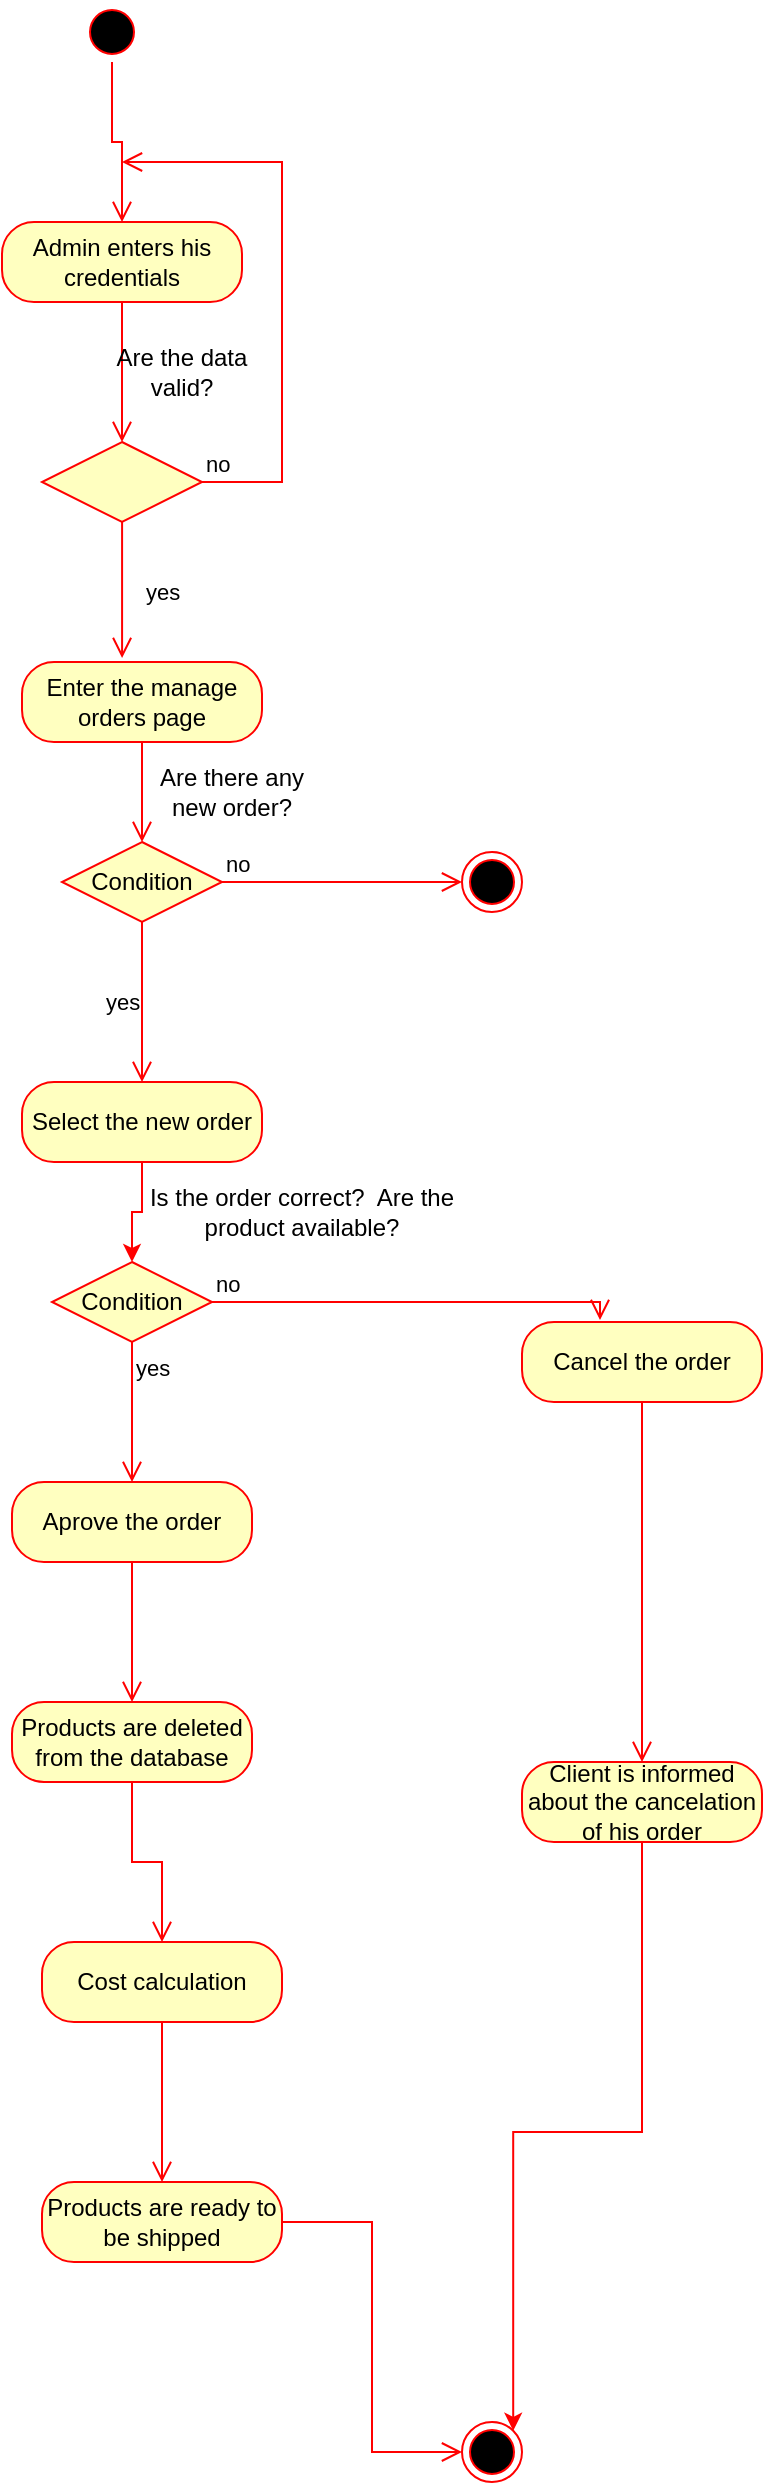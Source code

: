 <mxfile version="17.4.6" type="browser"><diagram id="0H-kFFIR16b3-UymVO0N" name="Page-1"><mxGraphModel dx="868" dy="450" grid="1" gridSize="10" guides="1" tooltips="1" connect="1" arrows="1" fold="1" page="1" pageScale="1" pageWidth="850" pageHeight="1100" math="0" shadow="0"><root><mxCell id="0"/><mxCell id="1" parent="0"/><mxCell id="V9EKvlKUPJDRcAzuR6MB-1" value="" style="ellipse;html=1;shape=startState;fillColor=#000000;strokeColor=#ff0000;" vertex="1" parent="1"><mxGeometry x="380" y="30" width="30" height="30" as="geometry"/></mxCell><mxCell id="V9EKvlKUPJDRcAzuR6MB-2" value="" style="edgeStyle=orthogonalEdgeStyle;html=1;verticalAlign=bottom;endArrow=open;endSize=8;strokeColor=#ff0000;rounded=0;entryX=0.5;entryY=0;entryDx=0;entryDy=0;" edge="1" source="V9EKvlKUPJDRcAzuR6MB-1" parent="1" target="V9EKvlKUPJDRcAzuR6MB-3"><mxGeometry relative="1" as="geometry"><mxPoint x="395" y="120" as="targetPoint"/></mxGeometry></mxCell><mxCell id="V9EKvlKUPJDRcAzuR6MB-3" value="Admin enters his credentials" style="rounded=1;whiteSpace=wrap;html=1;arcSize=40;fontColor=#000000;fillColor=#ffffc0;strokeColor=#ff0000;" vertex="1" parent="1"><mxGeometry x="340" y="140" width="120" height="40" as="geometry"/></mxCell><mxCell id="V9EKvlKUPJDRcAzuR6MB-4" value="" style="edgeStyle=orthogonalEdgeStyle;html=1;verticalAlign=bottom;endArrow=open;endSize=8;strokeColor=#ff0000;rounded=0;entryX=0.5;entryY=0;entryDx=0;entryDy=0;" edge="1" source="V9EKvlKUPJDRcAzuR6MB-3" parent="1" target="V9EKvlKUPJDRcAzuR6MB-5"><mxGeometry relative="1" as="geometry"><mxPoint x="400" y="240" as="targetPoint"/></mxGeometry></mxCell><mxCell id="V9EKvlKUPJDRcAzuR6MB-5" value="" style="rhombus;whiteSpace=wrap;html=1;fillColor=#ffffc0;strokeColor=#ff0000;" vertex="1" parent="1"><mxGeometry x="360" y="250" width="80" height="40" as="geometry"/></mxCell><mxCell id="V9EKvlKUPJDRcAzuR6MB-6" value="no" style="edgeStyle=orthogonalEdgeStyle;html=1;align=left;verticalAlign=bottom;endArrow=open;endSize=8;strokeColor=#ff0000;rounded=0;" edge="1" source="V9EKvlKUPJDRcAzuR6MB-5" parent="1"><mxGeometry x="-1" relative="1" as="geometry"><mxPoint x="400" y="110" as="targetPoint"/><Array as="points"><mxPoint x="480" y="270"/></Array></mxGeometry></mxCell><mxCell id="V9EKvlKUPJDRcAzuR6MB-7" value="yes" style="edgeStyle=orthogonalEdgeStyle;html=1;align=left;verticalAlign=top;endArrow=open;endSize=8;strokeColor=#ff0000;rounded=0;entryX=0.417;entryY=-0.05;entryDx=0;entryDy=0;entryPerimeter=0;" edge="1" source="V9EKvlKUPJDRcAzuR6MB-5" parent="1" target="V9EKvlKUPJDRcAzuR6MB-9"><mxGeometry x="-0.333" y="10" relative="1" as="geometry"><mxPoint x="400" y="350" as="targetPoint"/><mxPoint as="offset"/></mxGeometry></mxCell><mxCell id="V9EKvlKUPJDRcAzuR6MB-8" value="Are the data valid?" style="text;html=1;strokeColor=none;fillColor=none;align=center;verticalAlign=middle;whiteSpace=wrap;rounded=0;" vertex="1" parent="1"><mxGeometry x="380" y="200" width="100" height="30" as="geometry"/></mxCell><mxCell id="V9EKvlKUPJDRcAzuR6MB-9" value="Enter the manage orders page" style="rounded=1;whiteSpace=wrap;html=1;arcSize=40;fontColor=#000000;fillColor=#ffffc0;strokeColor=#ff0000;" vertex="1" parent="1"><mxGeometry x="350" y="360" width="120" height="40" as="geometry"/></mxCell><mxCell id="V9EKvlKUPJDRcAzuR6MB-10" value="" style="edgeStyle=orthogonalEdgeStyle;html=1;verticalAlign=bottom;endArrow=open;endSize=8;strokeColor=#ff0000;rounded=0;entryX=0.5;entryY=0;entryDx=0;entryDy=0;" edge="1" source="V9EKvlKUPJDRcAzuR6MB-9" parent="1" target="V9EKvlKUPJDRcAzuR6MB-11"><mxGeometry relative="1" as="geometry"><mxPoint x="410" y="440" as="targetPoint"/></mxGeometry></mxCell><mxCell id="V9EKvlKUPJDRcAzuR6MB-11" value="Condition" style="rhombus;whiteSpace=wrap;html=1;fillColor=#ffffc0;strokeColor=#ff0000;" vertex="1" parent="1"><mxGeometry x="370" y="450" width="80" height="40" as="geometry"/></mxCell><mxCell id="V9EKvlKUPJDRcAzuR6MB-12" value="no" style="edgeStyle=orthogonalEdgeStyle;html=1;align=left;verticalAlign=bottom;endArrow=open;endSize=8;strokeColor=#ff0000;rounded=0;entryX=0;entryY=0.5;entryDx=0;entryDy=0;" edge="1" source="V9EKvlKUPJDRcAzuR6MB-11" parent="1" target="V9EKvlKUPJDRcAzuR6MB-16"><mxGeometry x="-1" relative="1" as="geometry"><mxPoint x="550" y="470" as="targetPoint"/></mxGeometry></mxCell><mxCell id="V9EKvlKUPJDRcAzuR6MB-13" value="yes" style="edgeStyle=orthogonalEdgeStyle;html=1;align=left;verticalAlign=top;endArrow=open;endSize=8;strokeColor=#ff0000;rounded=0;entryX=0.5;entryY=0;entryDx=0;entryDy=0;" edge="1" source="V9EKvlKUPJDRcAzuR6MB-11" parent="1" target="V9EKvlKUPJDRcAzuR6MB-20"><mxGeometry x="-0.333" y="-20" relative="1" as="geometry"><mxPoint x="410" y="560" as="targetPoint"/><mxPoint as="offset"/></mxGeometry></mxCell><mxCell id="V9EKvlKUPJDRcAzuR6MB-15" value="Are there any new order?" style="text;html=1;strokeColor=none;fillColor=none;align=center;verticalAlign=middle;whiteSpace=wrap;rounded=0;" vertex="1" parent="1"><mxGeometry x="410" y="410" width="90" height="30" as="geometry"/></mxCell><mxCell id="V9EKvlKUPJDRcAzuR6MB-16" value="" style="ellipse;html=1;shape=endState;fillColor=#000000;strokeColor=#ff0000;" vertex="1" parent="1"><mxGeometry x="570" y="455" width="30" height="30" as="geometry"/></mxCell><mxCell id="V9EKvlKUPJDRcAzuR6MB-25" style="edgeStyle=orthogonalEdgeStyle;rounded=0;orthogonalLoop=1;jettySize=auto;html=1;exitX=0.5;exitY=1;exitDx=0;exitDy=0;entryX=0.5;entryY=0;entryDx=0;entryDy=0;strokeColor=#FF0000;" edge="1" parent="1" source="V9EKvlKUPJDRcAzuR6MB-20" target="V9EKvlKUPJDRcAzuR6MB-22"><mxGeometry relative="1" as="geometry"/></mxCell><mxCell id="V9EKvlKUPJDRcAzuR6MB-20" value="Select the new order" style="rounded=1;whiteSpace=wrap;html=1;arcSize=40;fontColor=#000000;fillColor=#ffffc0;strokeColor=#ff0000;" vertex="1" parent="1"><mxGeometry x="350" y="570" width="120" height="40" as="geometry"/></mxCell><mxCell id="V9EKvlKUPJDRcAzuR6MB-22" value="Condition" style="rhombus;whiteSpace=wrap;html=1;fillColor=#ffffc0;strokeColor=#ff0000;" vertex="1" parent="1"><mxGeometry x="365" y="660" width="80" height="40" as="geometry"/></mxCell><mxCell id="V9EKvlKUPJDRcAzuR6MB-23" value="no" style="edgeStyle=orthogonalEdgeStyle;html=1;align=left;verticalAlign=bottom;endArrow=open;endSize=8;strokeColor=#ff0000;rounded=0;entryX=0.325;entryY=-0.025;entryDx=0;entryDy=0;entryPerimeter=0;" edge="1" source="V9EKvlKUPJDRcAzuR6MB-22" parent="1" target="V9EKvlKUPJDRcAzuR6MB-27"><mxGeometry x="-1" relative="1" as="geometry"><mxPoint x="570" y="680" as="targetPoint"/></mxGeometry></mxCell><mxCell id="V9EKvlKUPJDRcAzuR6MB-24" value="yes" style="edgeStyle=orthogonalEdgeStyle;html=1;align=left;verticalAlign=top;endArrow=open;endSize=8;strokeColor=#ff0000;rounded=0;entryX=0.5;entryY=0;entryDx=0;entryDy=0;" edge="1" source="V9EKvlKUPJDRcAzuR6MB-22" parent="1" target="V9EKvlKUPJDRcAzuR6MB-29"><mxGeometry x="-1" relative="1" as="geometry"><mxPoint x="405" y="760" as="targetPoint"/></mxGeometry></mxCell><mxCell id="V9EKvlKUPJDRcAzuR6MB-26" value="Is the order correct?&amp;nbsp; Are the product available?" style="text;html=1;strokeColor=none;fillColor=none;align=center;verticalAlign=middle;whiteSpace=wrap;rounded=0;" vertex="1" parent="1"><mxGeometry x="400" y="620" width="180" height="30" as="geometry"/></mxCell><mxCell id="V9EKvlKUPJDRcAzuR6MB-27" value="Cancel the order" style="rounded=1;whiteSpace=wrap;html=1;arcSize=40;fontColor=#000000;fillColor=#ffffc0;strokeColor=#ff0000;" vertex="1" parent="1"><mxGeometry x="600" y="690" width="120" height="40" as="geometry"/></mxCell><mxCell id="V9EKvlKUPJDRcAzuR6MB-28" value="" style="edgeStyle=orthogonalEdgeStyle;html=1;verticalAlign=bottom;endArrow=open;endSize=8;strokeColor=#ff0000;rounded=0;" edge="1" source="V9EKvlKUPJDRcAzuR6MB-27" parent="1" target="V9EKvlKUPJDRcAzuR6MB-38"><mxGeometry relative="1" as="geometry"><mxPoint x="660" y="890" as="targetPoint"/></mxGeometry></mxCell><mxCell id="V9EKvlKUPJDRcAzuR6MB-29" value="Aprove the order" style="rounded=1;whiteSpace=wrap;html=1;arcSize=40;fontColor=#000000;fillColor=#ffffc0;strokeColor=#ff0000;" vertex="1" parent="1"><mxGeometry x="345" y="770" width="120" height="40" as="geometry"/></mxCell><mxCell id="V9EKvlKUPJDRcAzuR6MB-30" value="" style="edgeStyle=orthogonalEdgeStyle;html=1;verticalAlign=bottom;endArrow=open;endSize=8;strokeColor=#ff0000;rounded=0;entryX=0.5;entryY=0;entryDx=0;entryDy=0;" edge="1" source="V9EKvlKUPJDRcAzuR6MB-29" parent="1" target="V9EKvlKUPJDRcAzuR6MB-31"><mxGeometry relative="1" as="geometry"><mxPoint x="405" y="860" as="targetPoint"/></mxGeometry></mxCell><mxCell id="V9EKvlKUPJDRcAzuR6MB-31" value="Products are deleted from the database" style="rounded=1;whiteSpace=wrap;html=1;arcSize=40;fontColor=#000000;fillColor=#ffffc0;strokeColor=#ff0000;" vertex="1" parent="1"><mxGeometry x="345" y="880" width="120" height="40" as="geometry"/></mxCell><mxCell id="V9EKvlKUPJDRcAzuR6MB-32" value="" style="edgeStyle=orthogonalEdgeStyle;html=1;verticalAlign=bottom;endArrow=open;endSize=8;strokeColor=#ff0000;rounded=0;entryX=0.5;entryY=0;entryDx=0;entryDy=0;" edge="1" source="V9EKvlKUPJDRcAzuR6MB-31" parent="1" target="V9EKvlKUPJDRcAzuR6MB-33"><mxGeometry relative="1" as="geometry"><mxPoint x="400" y="960" as="targetPoint"/></mxGeometry></mxCell><mxCell id="V9EKvlKUPJDRcAzuR6MB-33" value="Cost calculation" style="rounded=1;whiteSpace=wrap;html=1;arcSize=40;fontColor=#000000;fillColor=#ffffc0;strokeColor=#ff0000;" vertex="1" parent="1"><mxGeometry x="360" y="1000" width="120" height="40" as="geometry"/></mxCell><mxCell id="V9EKvlKUPJDRcAzuR6MB-34" value="" style="edgeStyle=orthogonalEdgeStyle;html=1;verticalAlign=bottom;endArrow=open;endSize=8;strokeColor=#ff0000;rounded=0;entryX=0.5;entryY=0;entryDx=0;entryDy=0;" edge="1" source="V9EKvlKUPJDRcAzuR6MB-33" parent="1" target="V9EKvlKUPJDRcAzuR6MB-35"><mxGeometry relative="1" as="geometry"><mxPoint x="420" y="1100" as="targetPoint"/></mxGeometry></mxCell><mxCell id="V9EKvlKUPJDRcAzuR6MB-35" value="Products are ready to be shipped" style="rounded=1;whiteSpace=wrap;html=1;arcSize=40;fontColor=#000000;fillColor=#ffffc0;strokeColor=#ff0000;" vertex="1" parent="1"><mxGeometry x="360" y="1120" width="120" height="40" as="geometry"/></mxCell><mxCell id="V9EKvlKUPJDRcAzuR6MB-36" value="" style="edgeStyle=orthogonalEdgeStyle;html=1;verticalAlign=bottom;endArrow=open;endSize=8;strokeColor=#ff0000;rounded=0;entryX=0;entryY=0.5;entryDx=0;entryDy=0;" edge="1" source="V9EKvlKUPJDRcAzuR6MB-35" parent="1" target="V9EKvlKUPJDRcAzuR6MB-37"><mxGeometry relative="1" as="geometry"><mxPoint x="420" y="1220" as="targetPoint"/></mxGeometry></mxCell><mxCell id="V9EKvlKUPJDRcAzuR6MB-37" value="" style="ellipse;html=1;shape=endState;fillColor=#000000;strokeColor=#ff0000;" vertex="1" parent="1"><mxGeometry x="570" y="1240" width="30" height="30" as="geometry"/></mxCell><mxCell id="V9EKvlKUPJDRcAzuR6MB-39" style="edgeStyle=orthogonalEdgeStyle;rounded=0;orthogonalLoop=1;jettySize=auto;html=1;exitX=0.5;exitY=1;exitDx=0;exitDy=0;entryX=1;entryY=0;entryDx=0;entryDy=0;strokeColor=#FF0000;" edge="1" parent="1" source="V9EKvlKUPJDRcAzuR6MB-38" target="V9EKvlKUPJDRcAzuR6MB-37"><mxGeometry relative="1" as="geometry"><mxPoint x="620" y="1190" as="targetPoint"/></mxGeometry></mxCell><mxCell id="V9EKvlKUPJDRcAzuR6MB-38" value="Client is informed about the cancelation of his order" style="rounded=1;whiteSpace=wrap;html=1;arcSize=40;fontColor=#000000;fillColor=#ffffc0;strokeColor=#ff0000;" vertex="1" parent="1"><mxGeometry x="600" y="910" width="120" height="40" as="geometry"/></mxCell></root></mxGraphModel></diagram></mxfile>